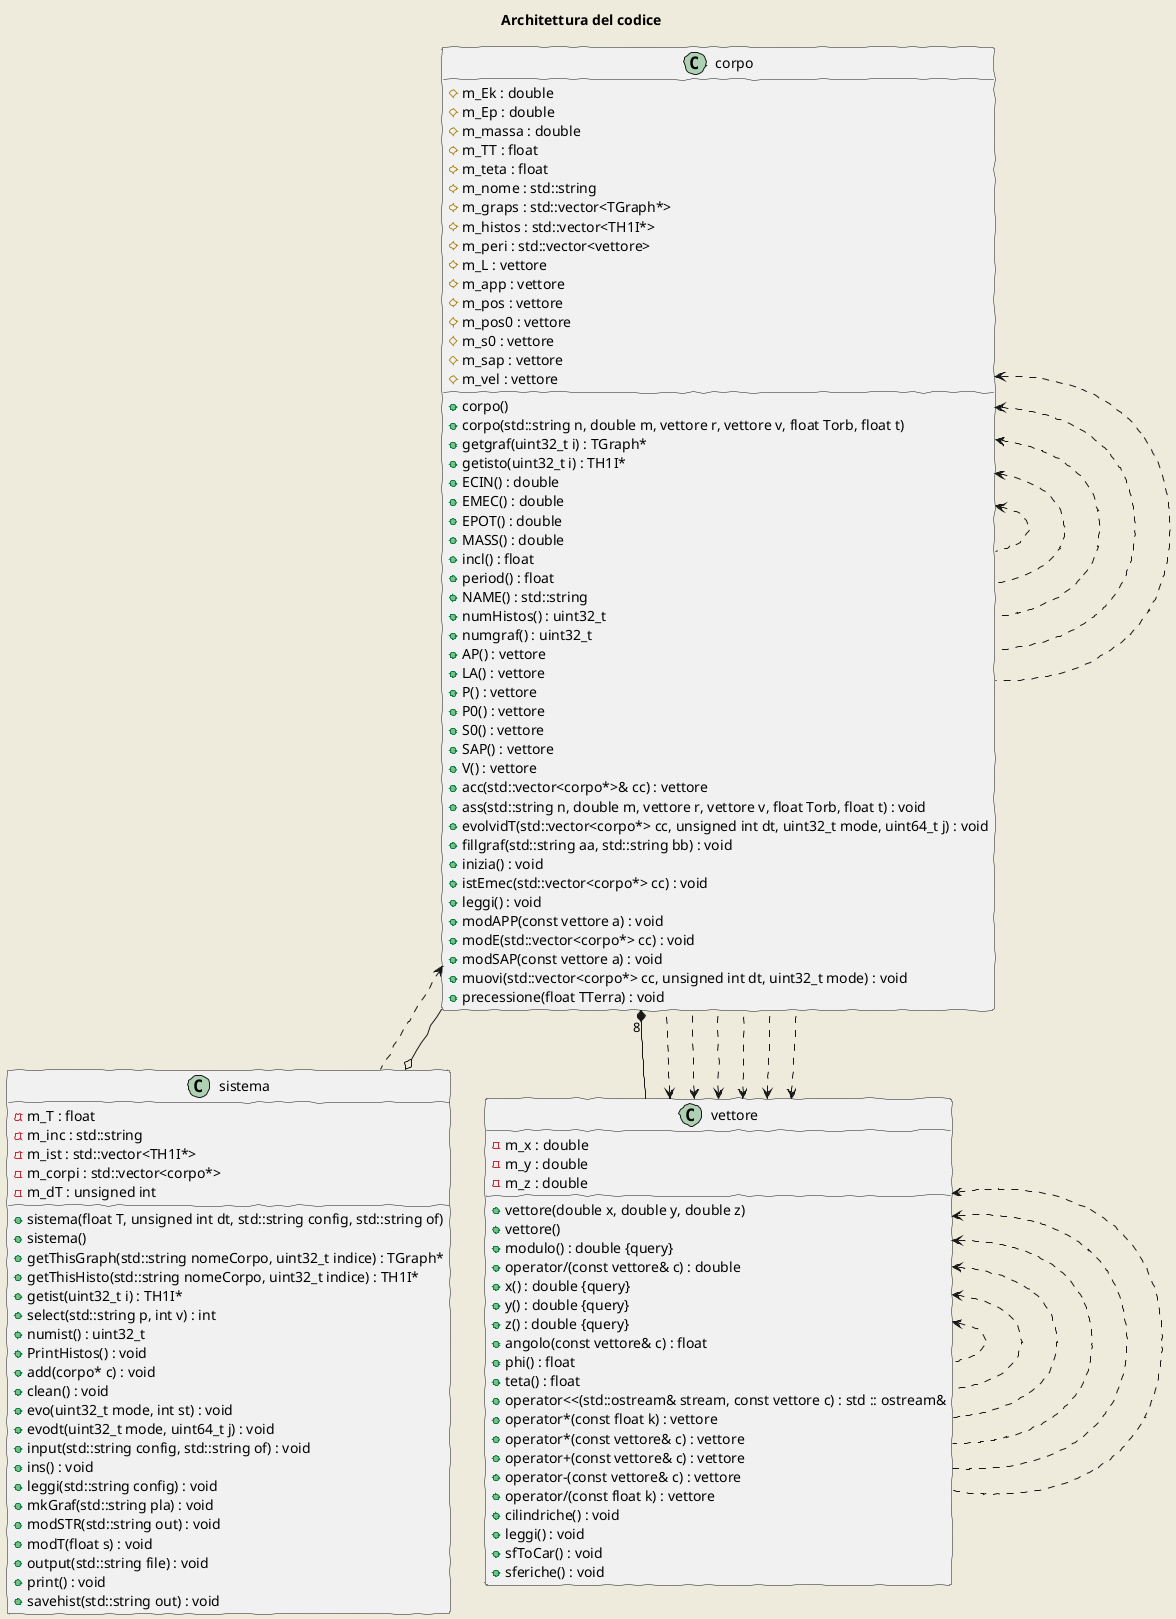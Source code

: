@startuml


title Architettura del codice
skinparam backgroundColor #EEEBDC
skinparam handwritten true



/' Objects '/

class corpo {
	+corpo()
	+corpo(std::string n, double m, vettore r, vettore v, float Torb, float t)
	+getgraf(uint32_t i) : TGraph*
	+getisto(uint32_t i) : TH1I*
	+ECIN() : double
	+EMEC() : double
	+EPOT() : double
	+MASS() : double
	#m_Ek : double
	#m_Ep : double
	#m_massa : double
	+incl() : float
	#m_TT : float
	#m_teta : float
	+period() : float
	+NAME() : std::string
	#m_nome : std::string
	#m_graps : std::vector<TGraph*>
	#m_histos : std::vector<TH1I*>
	#m_peri : std::vector<vettore>
	+numHistos() : uint32_t
	+numgraf() : uint32_t
	+AP() : vettore
	+LA() : vettore
	+P() : vettore
	+P0() : vettore
	+S0() : vettore
	+SAP() : vettore
	+V() : vettore
	+acc(std::vector<corpo*>& cc) : vettore
	#m_L : vettore
	#m_app : vettore
	#m_pos : vettore
	#m_pos0 : vettore
	#m_s0 : vettore
	#m_sap : vettore
	#m_vel : vettore
	+ass(std::string n, double m, vettore r, vettore v, float Torb, float t) : void
	+evolvidT(std::vector<corpo*> cc, unsigned int dt, uint32_t mode, uint64_t j) : void
	+fillgraf(std::string aa, std::string bb) : void
	+inizia() : void
	+istEmec(std::vector<corpo*> cc) : void
	+leggi() : void
	+modAPP(const vettore a) : void
	+modE(std::vector<corpo*> cc) : void
	+modSAP(const vettore a) : void
	+muovi(std::vector<corpo*> cc, unsigned int dt, uint32_t mode) : void
	+precessione(float TTerra) : void
}


class sistema {
	+sistema(float T, unsigned int dt, std::string config, std::string of)
	+sistema()
	+getThisGraph(std::string nomeCorpo, uint32_t indice) : TGraph*
	+getThisHisto(std::string nomeCorpo, uint32_t indice) : TH1I*
	+getist(uint32_t i) : TH1I*
	-m_T : float
	+select(std::string p, int v) : int
	-m_inc : std::string
	-m_ist : std::vector<TH1I*>
	-m_corpi : std::vector<corpo*>
	+numist() : uint32_t
	-m_dT : unsigned int
	+PrintHistos() : void
	+add(corpo* c) : void
	+clean() : void
	+evo(uint32_t mode, int st) : void
	+evodt(uint32_t mode, uint64_t j) : void
	+input(std::string config, std::string of) : void
	+ins() : void
	+leggi(std::string config) : void
	+mkGraf(std::string pla) : void
	+modSTR(std::string out) : void
	+modT(float s) : void
	+output(std::string file) : void
	+print() : void
	+savehist(std::string out) : void
}


class vettore {
	+vettore(double x, double y, double z)
	+vettore()
	-m_x : double
	-m_y : double
	-m_z : double
	+modulo() : double {query}
	+operator/(const vettore& c) : double
	+x() : double {query}
	+y() : double {query}
	+z() : double {query}
	+angolo(const vettore& c) : float
	+phi() : float
	+teta() : float
	+operator<<(std::ostream& stream, const vettore c) : std :: ostream&
	+operator*(const float k) : vettore
	+operator*(const vettore& c) : vettore
	+operator+(const vettore& c) : vettore
	+operator-(const vettore& c) : vettore
	+operator/(const float k) : vettore
	+cilindriche() : void
	+leggi() : void
	+sfToCar() : void
	+sferiche() : void
}





/' Inheritance relationships '/




/' Aggregation relationships '/

corpo "8" *-- vettore


sistema o-- corpo






/' Dependency relationships '/

corpo <.. corpo


corpo <.. corpo


corpo <.. corpo


corpo <.. corpo


corpo <.. corpo


corpo <.. sistema


vettore <.. corpo


vettore <.. corpo


vettore <.. corpo


vettore <.. corpo


vettore <.. corpo


vettore <.. corpo


vettore <.. vettore


vettore <.. vettore


vettore <.. vettore


vettore <.. vettore


vettore <.. vettore


vettore <.. vettore






/' Nested objects '/



@enduml
